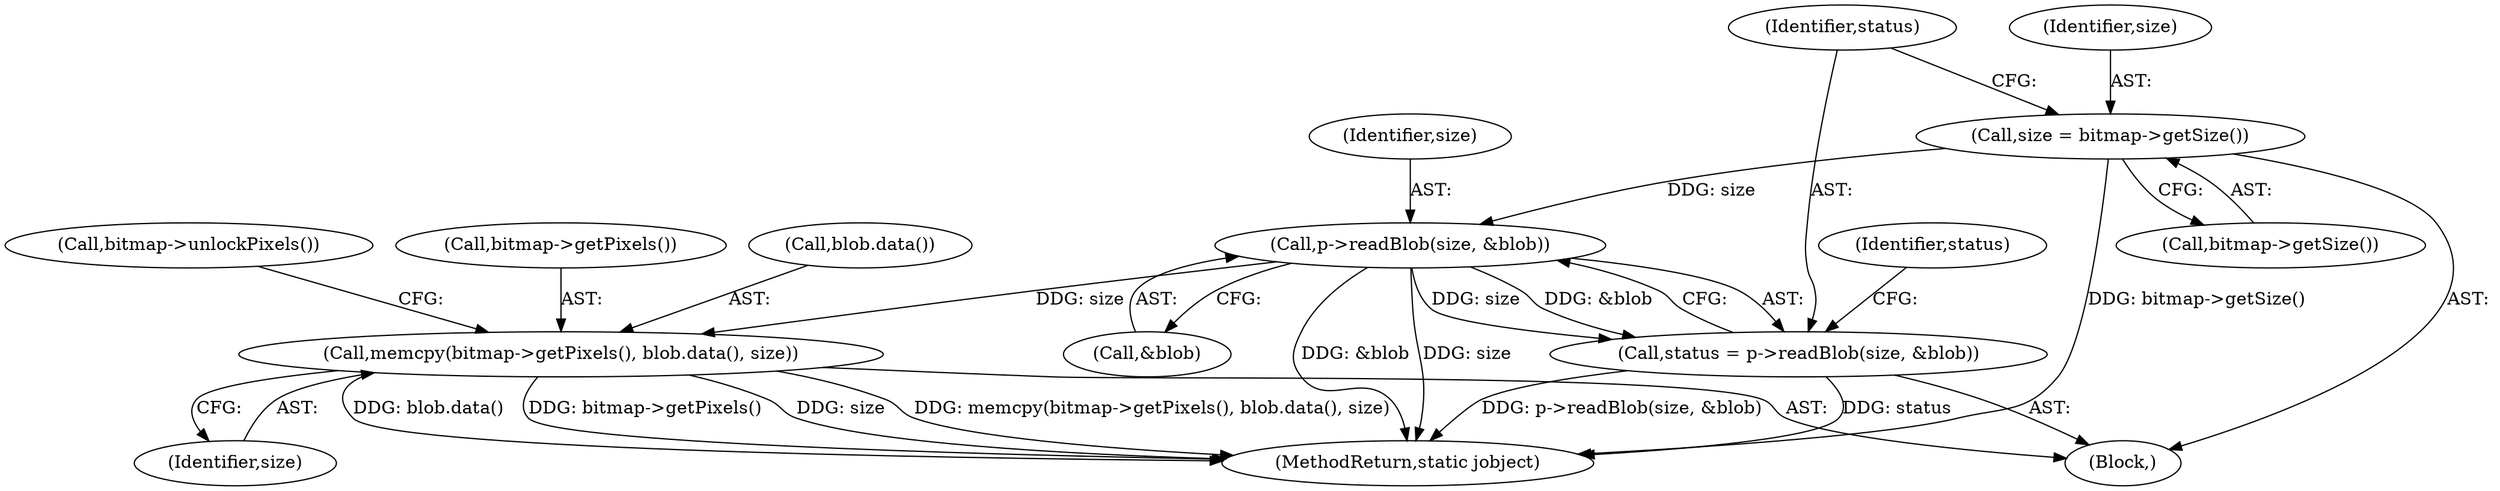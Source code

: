 digraph "0_Android_d44e5bde18a41beda39d49189bef7f2ba7c8f3cb@API" {
"1000274" [label="(Call,p->readBlob(size, &blob))"];
"1000267" [label="(Call,size = bitmap->getSize())"];
"1000272" [label="(Call,status = p->readBlob(size, &blob))"];
"1000287" [label="(Call,memcpy(bitmap->getPixels(), blob.data(), size))"];
"1000267" [label="(Call,size = bitmap->getSize())"];
"1000288" [label="(Call,bitmap->getPixels())"];
"1000303" [label="(MethodReturn,static jobject)"];
"1000268" [label="(Identifier,size)"];
"1000276" [label="(Call,&blob)"];
"1000275" [label="(Identifier,size)"];
"1000287" [label="(Call,memcpy(bitmap->getPixels(), blob.data(), size))"];
"1000279" [label="(Identifier,status)"];
"1000290" [label="(Identifier,size)"];
"1000269" [label="(Call,bitmap->getSize())"];
"1000289" [label="(Call,blob.data())"];
"1000273" [label="(Identifier,status)"];
"1000291" [label="(Call,bitmap->unlockPixels())"];
"1000274" [label="(Call,p->readBlob(size, &blob))"];
"1000106" [label="(Block,)"];
"1000272" [label="(Call,status = p->readBlob(size, &blob))"];
"1000274" -> "1000272"  [label="AST: "];
"1000274" -> "1000276"  [label="CFG: "];
"1000275" -> "1000274"  [label="AST: "];
"1000276" -> "1000274"  [label="AST: "];
"1000272" -> "1000274"  [label="CFG: "];
"1000274" -> "1000303"  [label="DDG: size"];
"1000274" -> "1000303"  [label="DDG: &blob"];
"1000274" -> "1000272"  [label="DDG: size"];
"1000274" -> "1000272"  [label="DDG: &blob"];
"1000267" -> "1000274"  [label="DDG: size"];
"1000274" -> "1000287"  [label="DDG: size"];
"1000267" -> "1000106"  [label="AST: "];
"1000267" -> "1000269"  [label="CFG: "];
"1000268" -> "1000267"  [label="AST: "];
"1000269" -> "1000267"  [label="AST: "];
"1000273" -> "1000267"  [label="CFG: "];
"1000267" -> "1000303"  [label="DDG: bitmap->getSize()"];
"1000272" -> "1000106"  [label="AST: "];
"1000273" -> "1000272"  [label="AST: "];
"1000279" -> "1000272"  [label="CFG: "];
"1000272" -> "1000303"  [label="DDG: p->readBlob(size, &blob)"];
"1000272" -> "1000303"  [label="DDG: status"];
"1000287" -> "1000106"  [label="AST: "];
"1000287" -> "1000290"  [label="CFG: "];
"1000288" -> "1000287"  [label="AST: "];
"1000289" -> "1000287"  [label="AST: "];
"1000290" -> "1000287"  [label="AST: "];
"1000291" -> "1000287"  [label="CFG: "];
"1000287" -> "1000303"  [label="DDG: size"];
"1000287" -> "1000303"  [label="DDG: memcpy(bitmap->getPixels(), blob.data(), size)"];
"1000287" -> "1000303"  [label="DDG: blob.data()"];
"1000287" -> "1000303"  [label="DDG: bitmap->getPixels()"];
}
